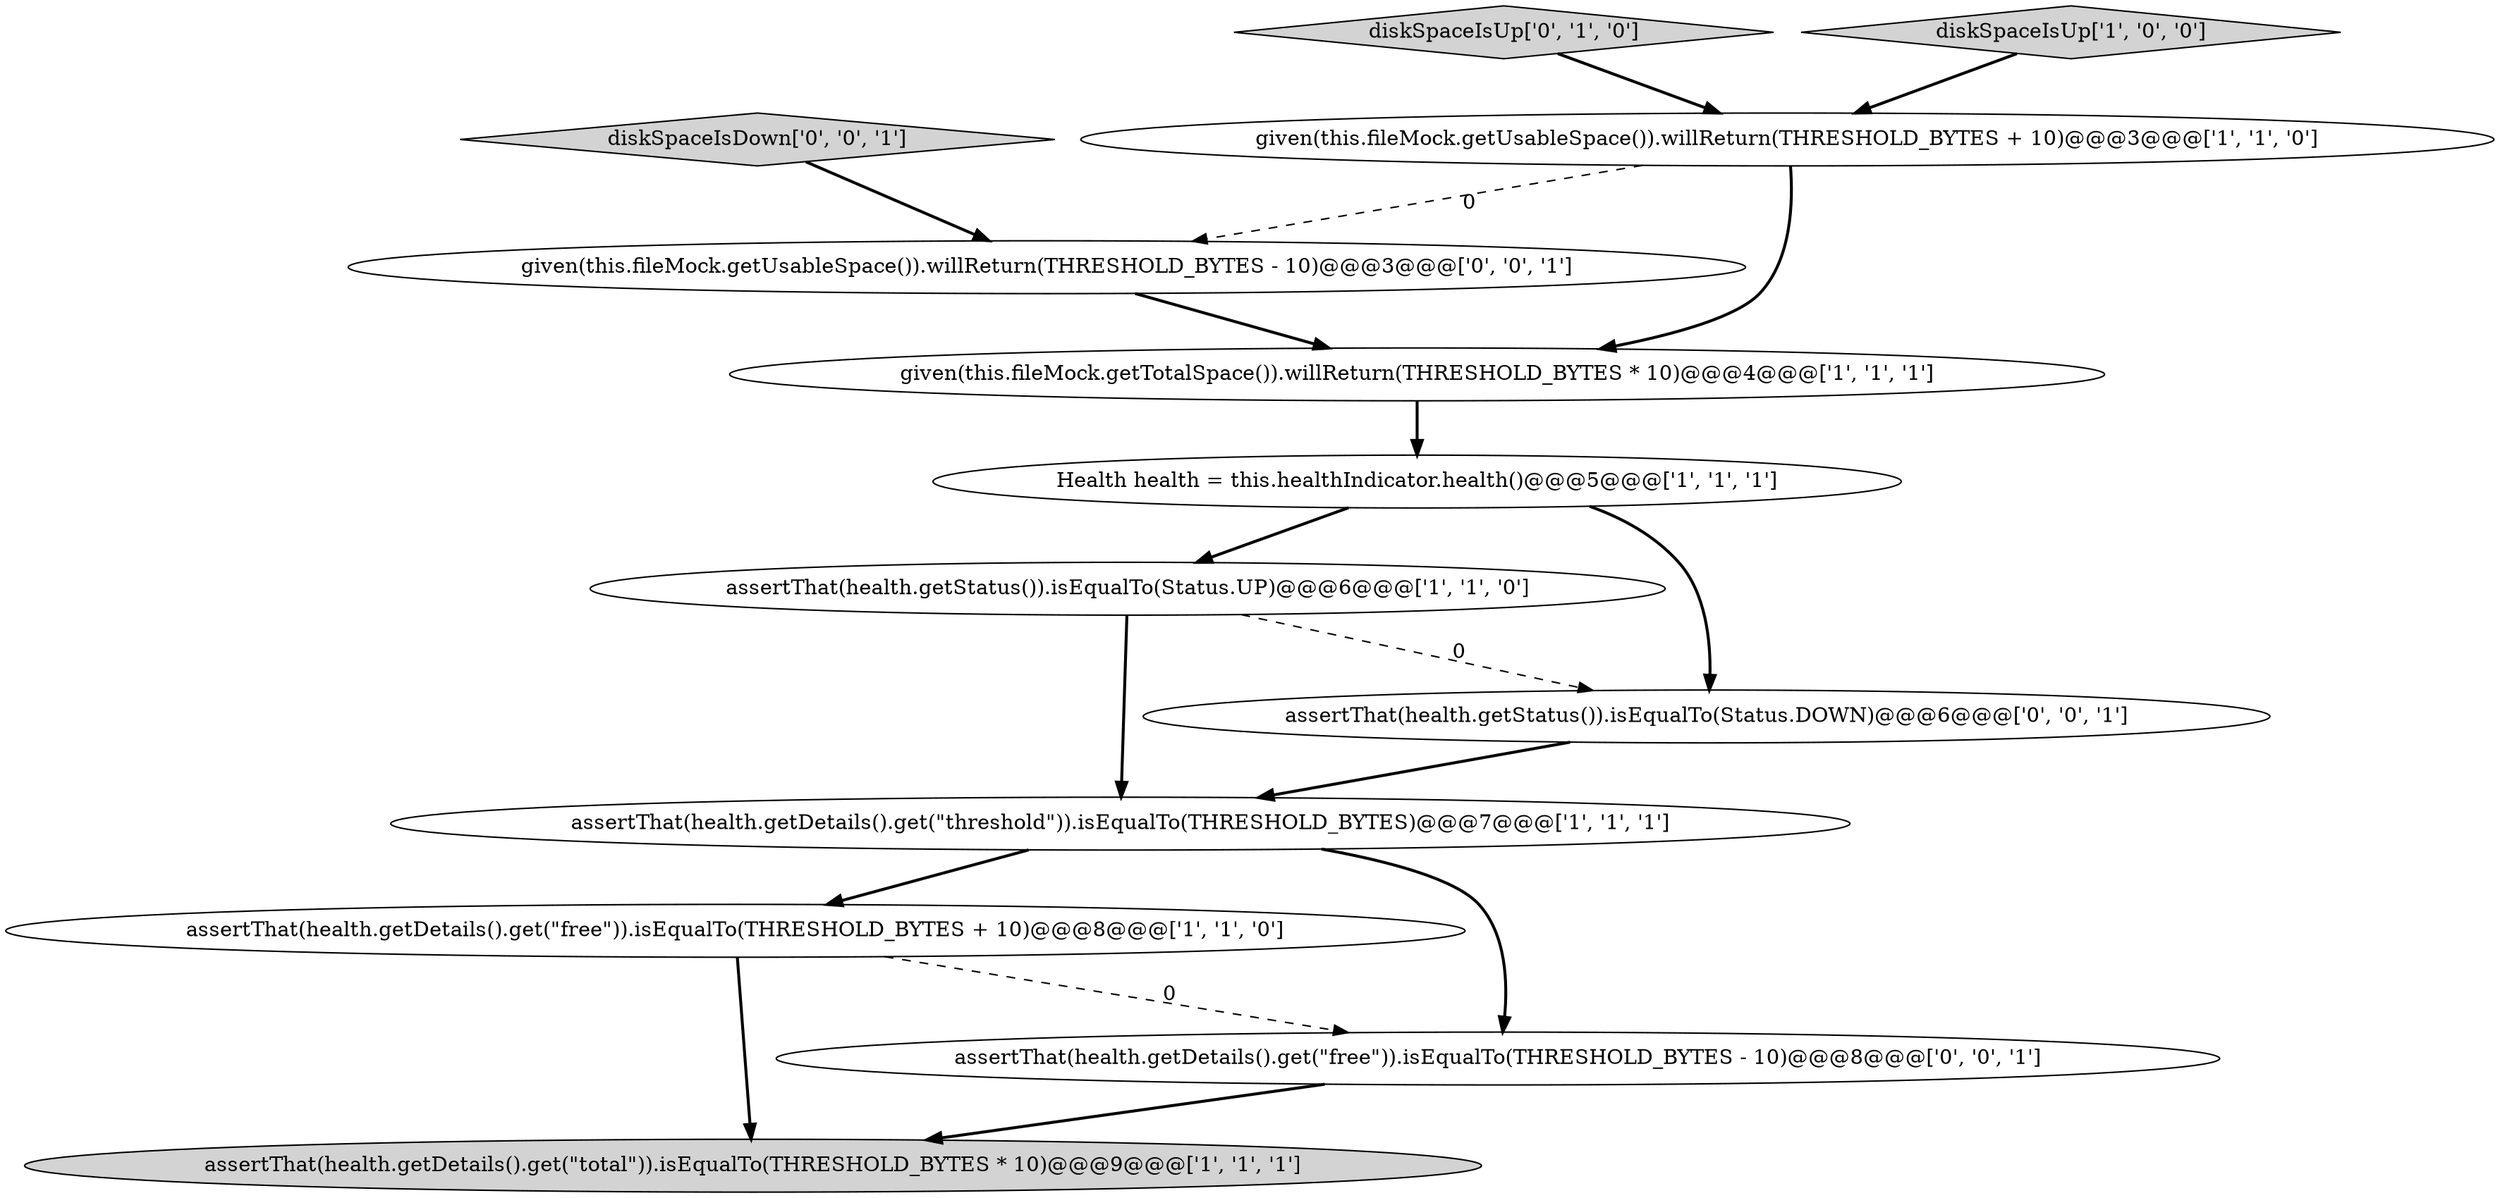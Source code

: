 digraph {
7 [style = filled, label = "assertThat(health.getDetails().get(\"total\")).isEqualTo(THRESHOLD_BYTES * 10)@@@9@@@['1', '1', '1']", fillcolor = lightgray, shape = ellipse image = "AAA0AAABBB1BBB"];
5 [style = filled, label = "Health health = this.healthIndicator.health()@@@5@@@['1', '1', '1']", fillcolor = white, shape = ellipse image = "AAA0AAABBB1BBB"];
8 [style = filled, label = "diskSpaceIsUp['0', '1', '0']", fillcolor = lightgray, shape = diamond image = "AAA0AAABBB2BBB"];
1 [style = filled, label = "assertThat(health.getDetails().get(\"free\")).isEqualTo(THRESHOLD_BYTES + 10)@@@8@@@['1', '1', '0']", fillcolor = white, shape = ellipse image = "AAA0AAABBB1BBB"];
0 [style = filled, label = "diskSpaceIsUp['1', '0', '0']", fillcolor = lightgray, shape = diamond image = "AAA0AAABBB1BBB"];
12 [style = filled, label = "diskSpaceIsDown['0', '0', '1']", fillcolor = lightgray, shape = diamond image = "AAA0AAABBB3BBB"];
9 [style = filled, label = "assertThat(health.getDetails().get(\"free\")).isEqualTo(THRESHOLD_BYTES - 10)@@@8@@@['0', '0', '1']", fillcolor = white, shape = ellipse image = "AAA0AAABBB3BBB"];
10 [style = filled, label = "given(this.fileMock.getUsableSpace()).willReturn(THRESHOLD_BYTES - 10)@@@3@@@['0', '0', '1']", fillcolor = white, shape = ellipse image = "AAA0AAABBB3BBB"];
6 [style = filled, label = "assertThat(health.getDetails().get(\"threshold\")).isEqualTo(THRESHOLD_BYTES)@@@7@@@['1', '1', '1']", fillcolor = white, shape = ellipse image = "AAA0AAABBB1BBB"];
3 [style = filled, label = "given(this.fileMock.getTotalSpace()).willReturn(THRESHOLD_BYTES * 10)@@@4@@@['1', '1', '1']", fillcolor = white, shape = ellipse image = "AAA0AAABBB1BBB"];
4 [style = filled, label = "assertThat(health.getStatus()).isEqualTo(Status.UP)@@@6@@@['1', '1', '0']", fillcolor = white, shape = ellipse image = "AAA0AAABBB1BBB"];
11 [style = filled, label = "assertThat(health.getStatus()).isEqualTo(Status.DOWN)@@@6@@@['0', '0', '1']", fillcolor = white, shape = ellipse image = "AAA0AAABBB3BBB"];
2 [style = filled, label = "given(this.fileMock.getUsableSpace()).willReturn(THRESHOLD_BYTES + 10)@@@3@@@['1', '1', '0']", fillcolor = white, shape = ellipse image = "AAA0AAABBB1BBB"];
6->1 [style = bold, label=""];
10->3 [style = bold, label=""];
2->10 [style = dashed, label="0"];
3->5 [style = bold, label=""];
5->11 [style = bold, label=""];
12->10 [style = bold, label=""];
1->9 [style = dashed, label="0"];
4->11 [style = dashed, label="0"];
6->9 [style = bold, label=""];
8->2 [style = bold, label=""];
9->7 [style = bold, label=""];
4->6 [style = bold, label=""];
1->7 [style = bold, label=""];
5->4 [style = bold, label=""];
2->3 [style = bold, label=""];
11->6 [style = bold, label=""];
0->2 [style = bold, label=""];
}

